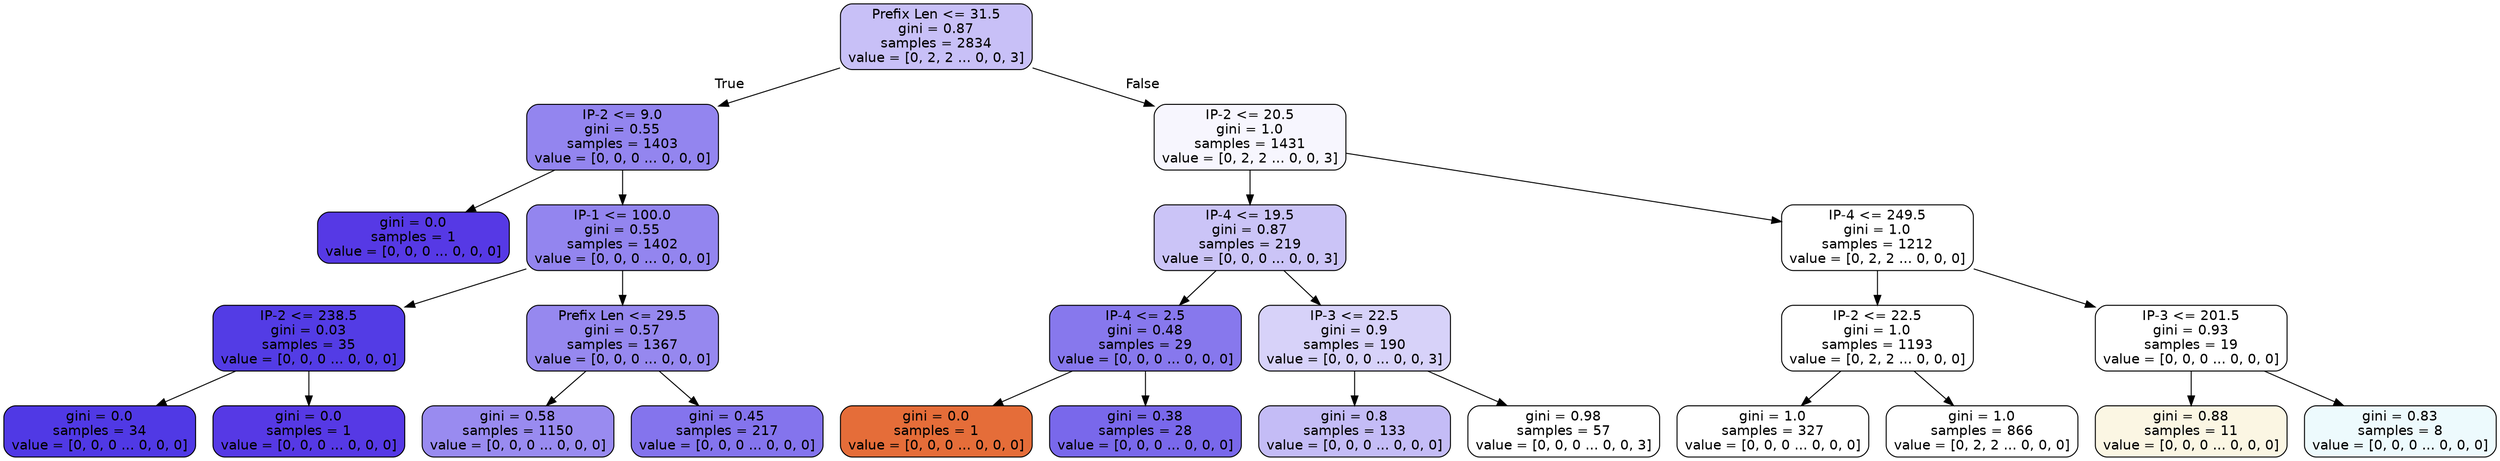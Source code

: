 digraph Tree {
node [shape=box, style="filled, rounded", color="black", fontname=helvetica] ;
edge [fontname=helvetica] ;
0 [label="Prefix Len <= 31.5\ngini = 0.87\nsamples = 2834\nvalue = [0, 2, 2 ... 0, 0, 3]", fillcolor="#c8c0f7"] ;
1 [label="IP-2 <= 9.0\ngini = 0.55\nsamples = 1403\nvalue = [0, 0, 0 ... 0, 0, 0]", fillcolor="#9385ef"] ;
0 -> 1 [labeldistance=2.5, labelangle=45, headlabel="True"] ;
2 [label="gini = 0.0\nsamples = 1\nvalue = [0, 0, 0 ... 0, 0, 0]", fillcolor="#5639e5"] ;
1 -> 2 ;
3 [label="IP-1 <= 100.0\ngini = 0.55\nsamples = 1402\nvalue = [0, 0, 0 ... 0, 0, 0]", fillcolor="#9385ef"] ;
1 -> 3 ;
4 [label="IP-2 <= 238.5\ngini = 0.03\nsamples = 35\nvalue = [0, 0, 0 ... 0, 0, 0]", fillcolor="#533ce5"] ;
3 -> 4 ;
5 [label="gini = 0.0\nsamples = 34\nvalue = [0, 0, 0 ... 0, 0, 0]", fillcolor="#5039e5"] ;
4 -> 5 ;
6 [label="gini = 0.0\nsamples = 1\nvalue = [0, 0, 0 ... 0, 0, 0]", fillcolor="#5639e5"] ;
4 -> 6 ;
7 [label="Prefix Len <= 29.5\ngini = 0.57\nsamples = 1367\nvalue = [0, 0, 0 ... 0, 0, 0]", fillcolor="#9688ef"] ;
3 -> 7 ;
8 [label="gini = 0.58\nsamples = 1150\nvalue = [0, 0, 0 ... 0, 0, 0]", fillcolor="#998bf0"] ;
7 -> 8 ;
9 [label="gini = 0.45\nsamples = 217\nvalue = [0, 0, 0 ... 0, 0, 0]", fillcolor="#8474ed"] ;
7 -> 9 ;
10 [label="IP-2 <= 20.5\ngini = 1.0\nsamples = 1431\nvalue = [0, 2, 2 ... 0, 0, 3]", fillcolor="#f7f6fe"] ;
0 -> 10 [labeldistance=2.5, labelangle=-45, headlabel="False"] ;
11 [label="IP-4 <= 19.5\ngini = 0.87\nsamples = 219\nvalue = [0, 0, 0 ... 0, 0, 3]", fillcolor="#cbc4f7"] ;
10 -> 11 ;
12 [label="IP-4 <= 2.5\ngini = 0.48\nsamples = 29\nvalue = [0, 0, 0 ... 0, 0, 0]", fillcolor="#8778ed"] ;
11 -> 12 ;
13 [label="gini = 0.0\nsamples = 1\nvalue = [0, 0, 0 ... 0, 0, 0]", fillcolor="#e56d39"] ;
12 -> 13 ;
14 [label="gini = 0.38\nsamples = 28\nvalue = [0, 0, 0 ... 0, 0, 0]", fillcolor="#7968eb"] ;
12 -> 14 ;
15 [label="IP-3 <= 22.5\ngini = 0.9\nsamples = 190\nvalue = [0, 0, 0 ... 0, 0, 3]", fillcolor="#d7d2f9"] ;
11 -> 15 ;
16 [label="gini = 0.8\nsamples = 133\nvalue = [0, 0, 0 ... 0, 0, 0]", fillcolor="#c4bcf6"] ;
15 -> 16 ;
17 [label="gini = 0.98\nsamples = 57\nvalue = [0, 0, 0 ... 0, 0, 3]", fillcolor="#ffffff"] ;
15 -> 17 ;
18 [label="IP-4 <= 249.5\ngini = 1.0\nsamples = 1212\nvalue = [0, 2, 2 ... 0, 0, 0]", fillcolor="#ffffff"] ;
10 -> 18 ;
19 [label="IP-2 <= 22.5\ngini = 1.0\nsamples = 1193\nvalue = [0, 2, 2 ... 0, 0, 0]", fillcolor="#ffffff"] ;
18 -> 19 ;
20 [label="gini = 1.0\nsamples = 327\nvalue = [0, 0, 0 ... 0, 0, 0]", fillcolor="#ffffff"] ;
19 -> 20 ;
21 [label="gini = 1.0\nsamples = 866\nvalue = [0, 2, 2 ... 0, 0, 0]", fillcolor="#ffffff"] ;
19 -> 21 ;
22 [label="IP-3 <= 201.5\ngini = 0.93\nsamples = 19\nvalue = [0, 0, 0 ... 0, 0, 0]", fillcolor="#ffffff"] ;
18 -> 22 ;
23 [label="gini = 0.88\nsamples = 11\nvalue = [0, 0, 0 ... 0, 0, 0]", fillcolor="#fbf6e3"] ;
22 -> 23 ;
24 [label="gini = 0.83\nsamples = 8\nvalue = [0, 0, 0 ... 0, 0, 0]", fillcolor="#edfafd"] ;
22 -> 24 ;
}
